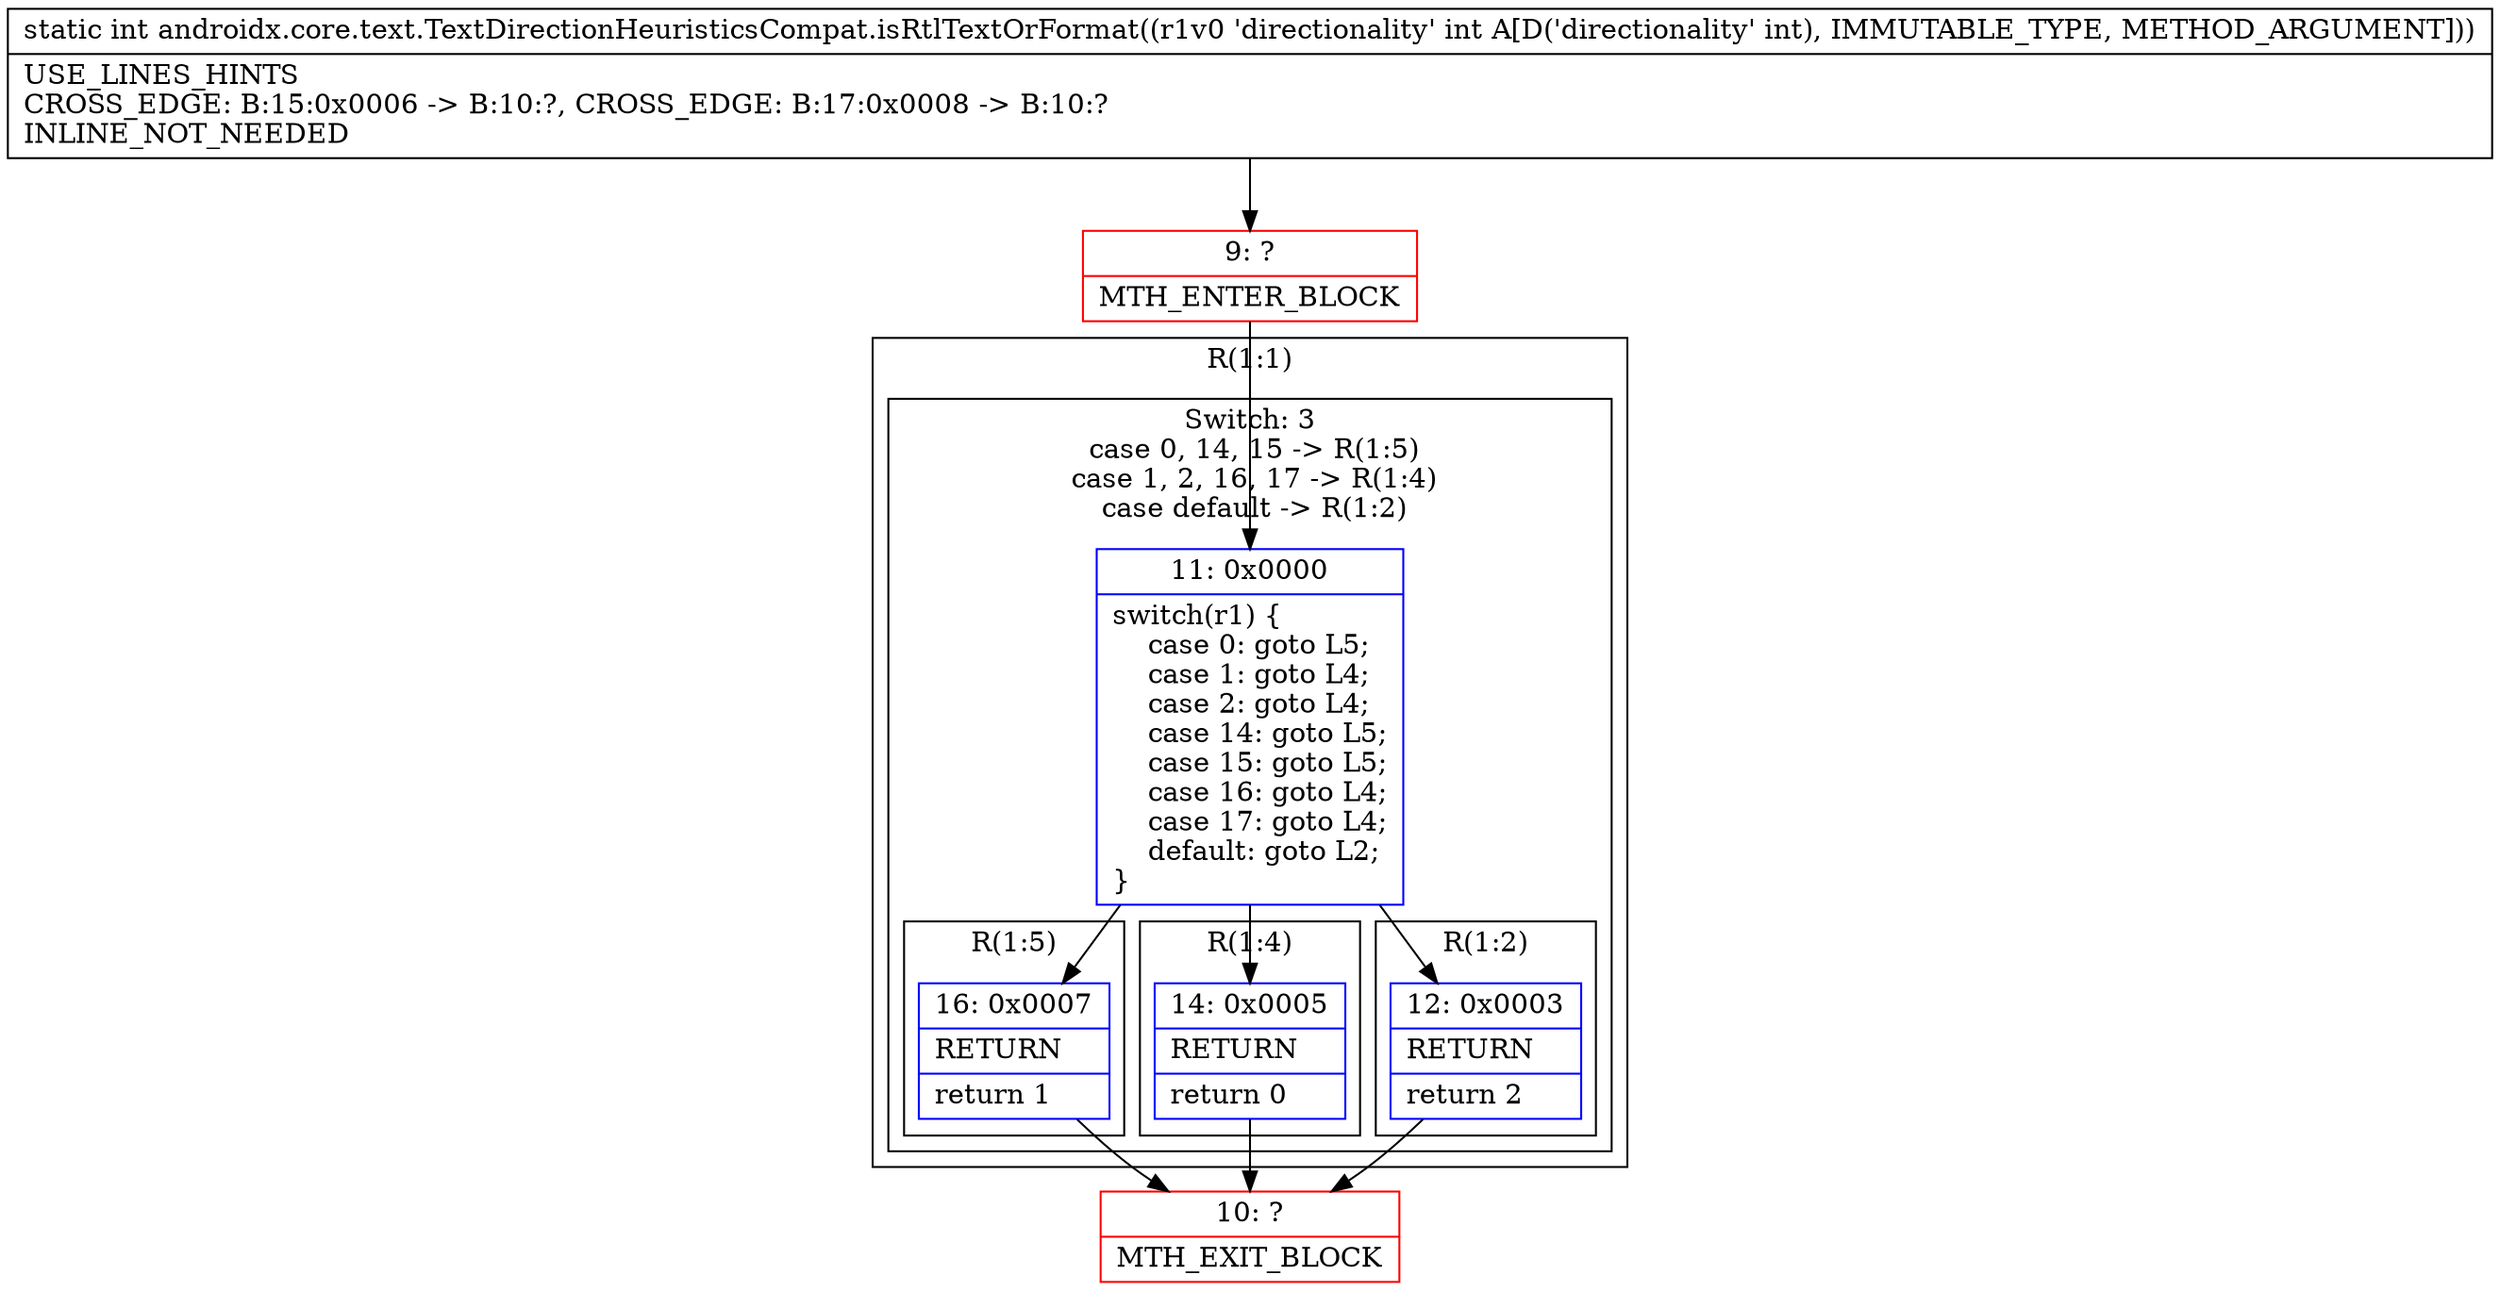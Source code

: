 digraph "CFG forandroidx.core.text.TextDirectionHeuristicsCompat.isRtlTextOrFormat(I)I" {
subgraph cluster_Region_1054640216 {
label = "R(1:1)";
node [shape=record,color=blue];
subgraph cluster_SwitchRegion_2006374424 {
label = "Switch: 3
 case 0, 14, 15 -> R(1:5)
 case 1, 2, 16, 17 -> R(1:4)
 case default -> R(1:2)";
node [shape=record,color=blue];
Node_11 [shape=record,label="{11\:\ 0x0000|switch(r1) \{\l    case 0: goto L5;\l    case 1: goto L4;\l    case 2: goto L4;\l    case 14: goto L5;\l    case 15: goto L5;\l    case 16: goto L4;\l    case 17: goto L4;\l    default: goto L2;\l\}\l}"];
subgraph cluster_Region_525617653 {
label = "R(1:5)";
node [shape=record,color=blue];
Node_16 [shape=record,label="{16\:\ 0x0007|RETURN\l|return 1\l}"];
}
subgraph cluster_Region_1376829446 {
label = "R(1:4)";
node [shape=record,color=blue];
Node_14 [shape=record,label="{14\:\ 0x0005|RETURN\l|return 0\l}"];
}
subgraph cluster_Region_139725908 {
label = "R(1:2)";
node [shape=record,color=blue];
Node_12 [shape=record,label="{12\:\ 0x0003|RETURN\l|return 2\l}"];
}
}
}
Node_9 [shape=record,color=red,label="{9\:\ ?|MTH_ENTER_BLOCK\l}"];
Node_10 [shape=record,color=red,label="{10\:\ ?|MTH_EXIT_BLOCK\l}"];
MethodNode[shape=record,label="{static int androidx.core.text.TextDirectionHeuristicsCompat.isRtlTextOrFormat((r1v0 'directionality' int A[D('directionality' int), IMMUTABLE_TYPE, METHOD_ARGUMENT]))  | USE_LINES_HINTS\lCROSS_EDGE: B:15:0x0006 \-\> B:10:?, CROSS_EDGE: B:17:0x0008 \-\> B:10:?\lINLINE_NOT_NEEDED\l}"];
MethodNode -> Node_9;Node_11 -> Node_12;
Node_11 -> Node_14;
Node_11 -> Node_16;
Node_16 -> Node_10;
Node_14 -> Node_10;
Node_12 -> Node_10;
Node_9 -> Node_11;
}

